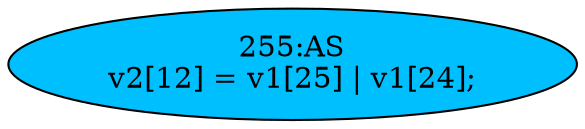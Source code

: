 strict digraph "" {
	node [label="\N"];
	"255:AS"	 [ast="<pyverilog.vparser.ast.Assign object at 0x7f40784bdb90>",
		def_var="['v2']",
		fillcolor=deepskyblue,
		label="255:AS
v2[12] = v1[25] | v1[24];",
		statements="[]",
		style=filled,
		typ=Assign,
		use_var="['v1', 'v1']"];
}
